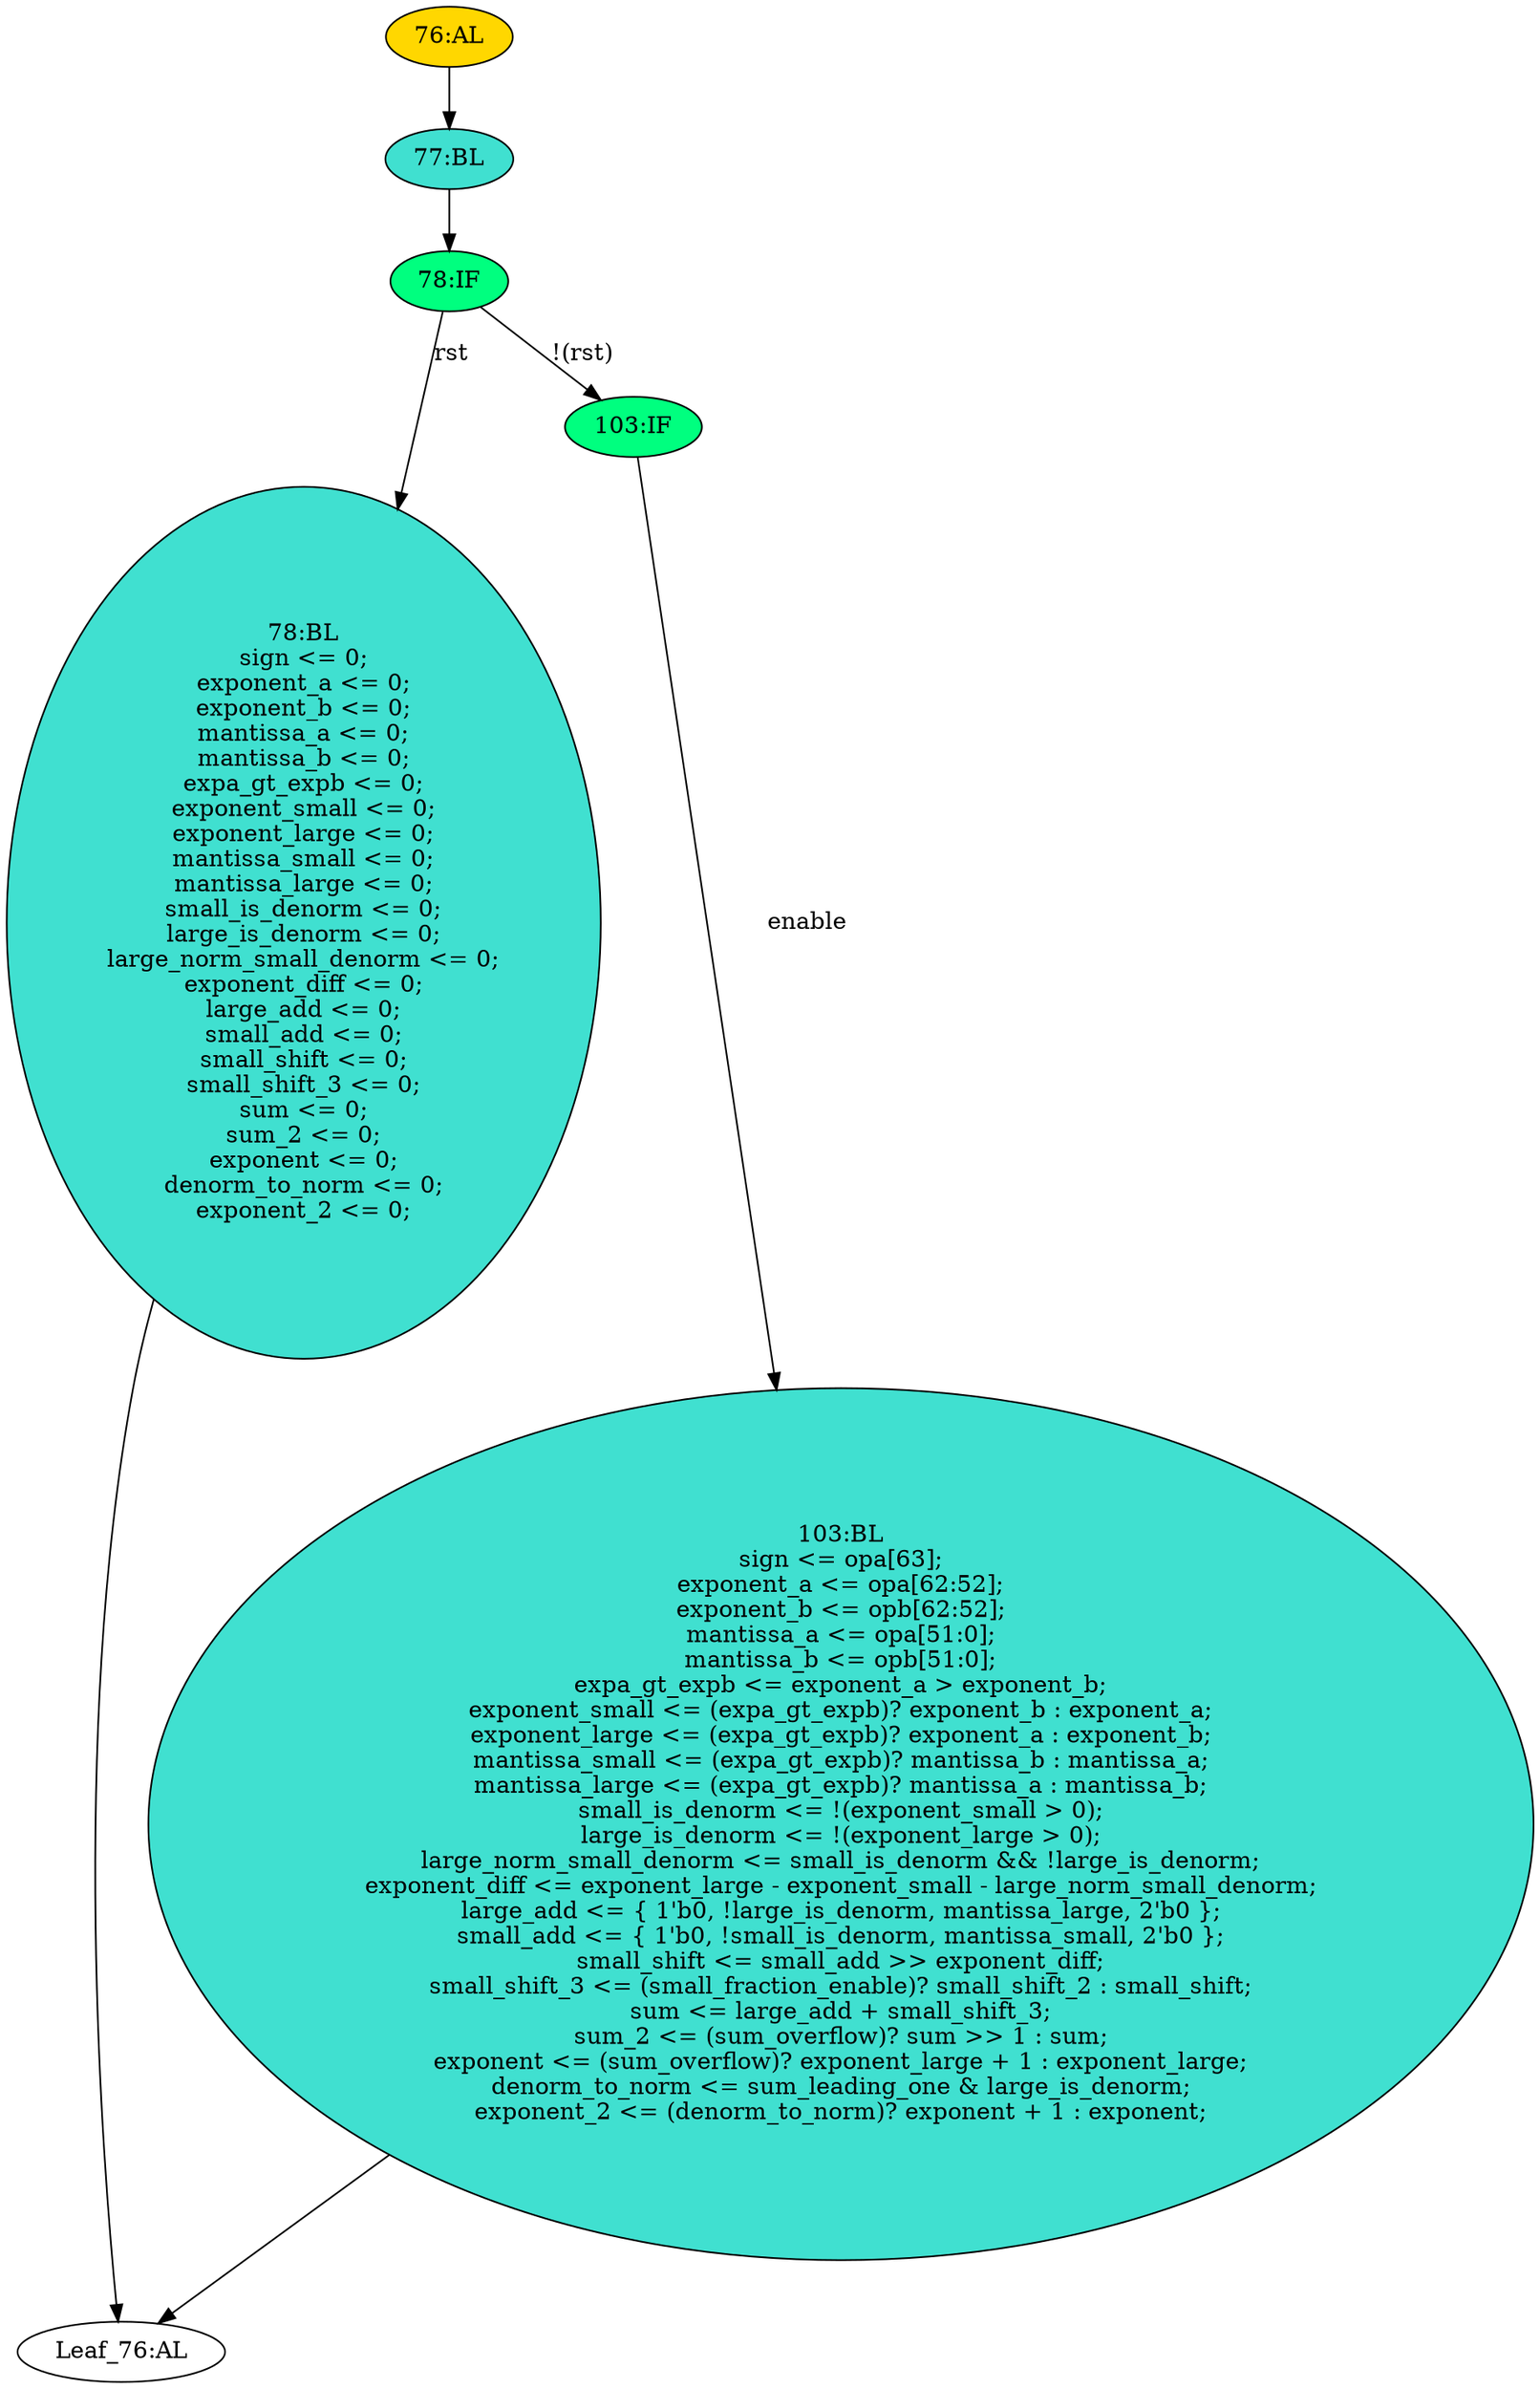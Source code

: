 strict digraph "" {
	node [label="\N"];
	"78:BL"	 [ast="<pyverilog.vparser.ast.Block object at 0x7f53bfa28a10>",
		fillcolor=turquoise,
		label="78:BL
sign <= 0;
exponent_a <= 0;
exponent_b <= 0;
mantissa_a <= 0;
mantissa_b <= 0;
expa_gt_expb <= 0;
exponent_small <= 0;
exponent_\
large <= 0;
mantissa_small <= 0;
mantissa_large <= 0;
small_is_denorm <= 0;
large_is_denorm <= 0;
large_norm_small_denorm <= 0;
\
exponent_diff <= 0;
large_add <= 0;
small_add <= 0;
small_shift <= 0;
small_shift_3 <= 0;
sum <= 0;
sum_2 <= 0;
exponent <= 0;
denorm_\
to_norm <= 0;
exponent_2 <= 0;",
		statements="[<pyverilog.vparser.ast.NonblockingSubstitution object at 0x7f53bf52ef90>, <pyverilog.vparser.ast.NonblockingSubstitution object \
at 0x7f53bf51b350>, <pyverilog.vparser.ast.NonblockingSubstitution object at 0x7f53bf51b850>, <pyverilog.vparser.ast.NonblockingSubstitution \
object at 0x7f53bf51b990>, <pyverilog.vparser.ast.NonblockingSubstitution object at 0x7f53bf51bad0>, <pyverilog.vparser.ast.NonblockingSubstitution \
object at 0x7f53bf51bc10>, <pyverilog.vparser.ast.NonblockingSubstitution object at 0x7f53bf51bd90>, <pyverilog.vparser.ast.NonblockingSubstitution \
object at 0x7f53bf51bf10>, <pyverilog.vparser.ast.NonblockingSubstitution object at 0x7f53bf5070d0>, <pyverilog.vparser.ast.NonblockingSubstitution \
object at 0x7f53bf507250>, <pyverilog.vparser.ast.NonblockingSubstitution object at 0x7f53bf5073d0>, <pyverilog.vparser.ast.NonblockingSubstitution \
object at 0x7f53bf507550>, <pyverilog.vparser.ast.NonblockingSubstitution object at 0x7f53bf5076d0>, <pyverilog.vparser.ast.NonblockingSubstitution \
object at 0x7f53bf507850>, <pyverilog.vparser.ast.NonblockingSubstitution object at 0x7f53bf5079d0>, <pyverilog.vparser.ast.NonblockingSubstitution \
object at 0x7f53bf507b10>, <pyverilog.vparser.ast.NonblockingSubstitution object at 0x7f53bf507c50>, <pyverilog.vparser.ast.NonblockingSubstitution \
object at 0x7f53bf507d90>, <pyverilog.vparser.ast.NonblockingSubstitution object at 0x7f53bf52ea10>, <pyverilog.vparser.ast.NonblockingSubstitution \
object at 0x7f53bfa28250>, <pyverilog.vparser.ast.NonblockingSubstitution object at 0x7f53bfa283d0>, <pyverilog.vparser.ast.NonblockingSubstitution \
object at 0x7f53bfa28ed0>, <pyverilog.vparser.ast.NonblockingSubstitution object at 0x7f53bfa28e10>]",
		style=filled,
		typ=Block];
	"Leaf_76:AL"	 [def_var="['exponent_diff', 'mantissa_large', 'sign', 'sum_2', 'exponent_b', 'exponent_a', 'exponent', 'small_shift_3', 'sum', 'exponent_small', '\
small_add', 'large_norm_small_denorm', 'mantissa_small', 'exponent_large', 'denorm_to_norm', 'small_shift', 'exponent_2', 'small_\
is_denorm', 'large_is_denorm', 'mantissa_b', 'mantissa_a', 'large_add', 'expa_gt_expb']",
		label="Leaf_76:AL"];
	"78:BL" -> "Leaf_76:AL"	 [cond="[]",
		lineno=None];
	"78:IF"	 [ast="<pyverilog.vparser.ast.IfStatement object at 0x7f53bfa28850>",
		fillcolor=springgreen,
		label="78:IF",
		statements="[]",
		style=filled,
		typ=IfStatement];
	"78:IF" -> "78:BL"	 [cond="['rst']",
		label=rst,
		lineno=78];
	"103:IF"	 [ast="<pyverilog.vparser.ast.IfStatement object at 0x7f53bfa06b90>",
		fillcolor=springgreen,
		label="103:IF",
		statements="[]",
		style=filled,
		typ=IfStatement];
	"78:IF" -> "103:IF"	 [cond="['rst']",
		label="!(rst)",
		lineno=78];
	"103:BL"	 [ast="<pyverilog.vparser.ast.Block object at 0x7f53bfa06ed0>",
		fillcolor=turquoise,
		label="103:BL
sign <= opa[63];
exponent_a <= opa[62:52];
exponent_b <= opb[62:52];
mantissa_a <= opa[51:0];
mantissa_b <= opb[51:0];
expa_\
gt_expb <= exponent_a > exponent_b;
exponent_small <= (expa_gt_expb)? exponent_b : exponent_a;
exponent_large <= (expa_gt_expb)? \
exponent_a : exponent_b;
mantissa_small <= (expa_gt_expb)? mantissa_b : mantissa_a;
mantissa_large <= (expa_gt_expb)? mantissa_a : \
mantissa_b;
small_is_denorm <= !(exponent_small > 0);
large_is_denorm <= !(exponent_large > 0);
large_norm_small_denorm <= small_\
is_denorm && !large_is_denorm;
exponent_diff <= exponent_large - exponent_small - large_norm_small_denorm;
large_add <= { 1'b0, !\
large_is_denorm, mantissa_large, 2'b0 };
small_add <= { 1'b0, !small_is_denorm, mantissa_small, 2'b0 };
small_shift <= small_add >> \
exponent_diff;
small_shift_3 <= (small_fraction_enable)? small_shift_2 : small_shift;
sum <= large_add + small_shift_3;
sum_2 <= (\
sum_overflow)? sum >> 1 : sum;
exponent <= (sum_overflow)? exponent_large + 1 : exponent_large;
denorm_to_norm <= sum_leading_one & \
large_is_denorm;
exponent_2 <= (denorm_to_norm)? exponent + 1 : exponent;",
		statements="[<pyverilog.vparser.ast.NonblockingSubstitution object at 0x7f53bfa06190>, <pyverilog.vparser.ast.NonblockingSubstitution object \
at 0x7f53bfa06050>, <pyverilog.vparser.ast.NonblockingSubstitution object at 0x7f53bfa06fd0>, <pyverilog.vparser.ast.NonblockingSubstitution \
object at 0x7f53bfa06f50>, <pyverilog.vparser.ast.NonblockingSubstitution object at 0x7f53bfa06210>, <pyverilog.vparser.ast.NonblockingSubstitution \
object at 0x7f53bfa06890>, <pyverilog.vparser.ast.NonblockingSubstitution object at 0x7f53bfa06850>, <pyverilog.vparser.ast.NonblockingSubstitution \
object at 0x7f53bfa21e90>, <pyverilog.vparser.ast.NonblockingSubstitution object at 0x7f53bfa21190>, <pyverilog.vparser.ast.NonblockingSubstitution \
object at 0x7f53bfa314d0>, <pyverilog.vparser.ast.NonblockingSubstitution object at 0x7f53bfa318d0>, <pyverilog.vparser.ast.NonblockingSubstitution \
object at 0x7f53bfca7c50>, <pyverilog.vparser.ast.NonblockingSubstitution object at 0x7f53bfca72d0>, <pyverilog.vparser.ast.NonblockingSubstitution \
object at 0x7f53bf996d50>, <pyverilog.vparser.ast.NonblockingSubstitution object at 0x7f53bf519190>, <pyverilog.vparser.ast.NonblockingSubstitution \
object at 0x7f53bf519490>, <pyverilog.vparser.ast.NonblockingSubstitution object at 0x7f53bf519790>, <pyverilog.vparser.ast.NonblockingSubstitution \
object at 0x7f53bf519990>, <pyverilog.vparser.ast.NonblockingSubstitution object at 0x7f53bf519c50>, <pyverilog.vparser.ast.NonblockingSubstitution \
object at 0x7f53bf519e50>, <pyverilog.vparser.ast.NonblockingSubstitution object at 0x7f53bf536150>, <pyverilog.vparser.ast.NonblockingSubstitution \
object at 0x7f53bf536490>, <pyverilog.vparser.ast.NonblockingSubstitution object at 0x7f53bf536710>]",
		style=filled,
		typ=Block];
	"103:BL" -> "Leaf_76:AL"	 [cond="[]",
		lineno=None];
	"76:AL"	 [ast="<pyverilog.vparser.ast.Always object at 0x7f53bf536a50>",
		clk_sens=True,
		fillcolor=gold,
		label="76:AL",
		sens="['clk']",
		statements="[]",
		style=filled,
		typ=Always,
		use_var="['exponent_diff', 'mantissa_large', 'large_is_denorm', 'sum_leading_one', 'small_add', 'sum_overflow', 'exponent_large', 'exponent', '\
small_shift_2', 'small_shift_3', 'sum', 'exponent_small', 'exponent_b', 'enable', 'small_fraction_enable', 'large_norm_small_denorm', '\
mantissa_small', 'exponent_a', 'opa', 'opb', 'rst', 'denorm_to_norm', 'small_shift', 'small_is_denorm', 'mantissa_b', 'mantissa_\
a', 'large_add', 'expa_gt_expb']"];
	"77:BL"	 [ast="<pyverilog.vparser.ast.Block object at 0x7f53bf536b50>",
		fillcolor=turquoise,
		label="77:BL",
		statements="[]",
		style=filled,
		typ=Block];
	"76:AL" -> "77:BL"	 [cond="[]",
		lineno=None];
	"77:BL" -> "78:IF"	 [cond="[]",
		lineno=None];
	"103:IF" -> "103:BL"	 [cond="['enable']",
		label=enable,
		lineno=103];
}

